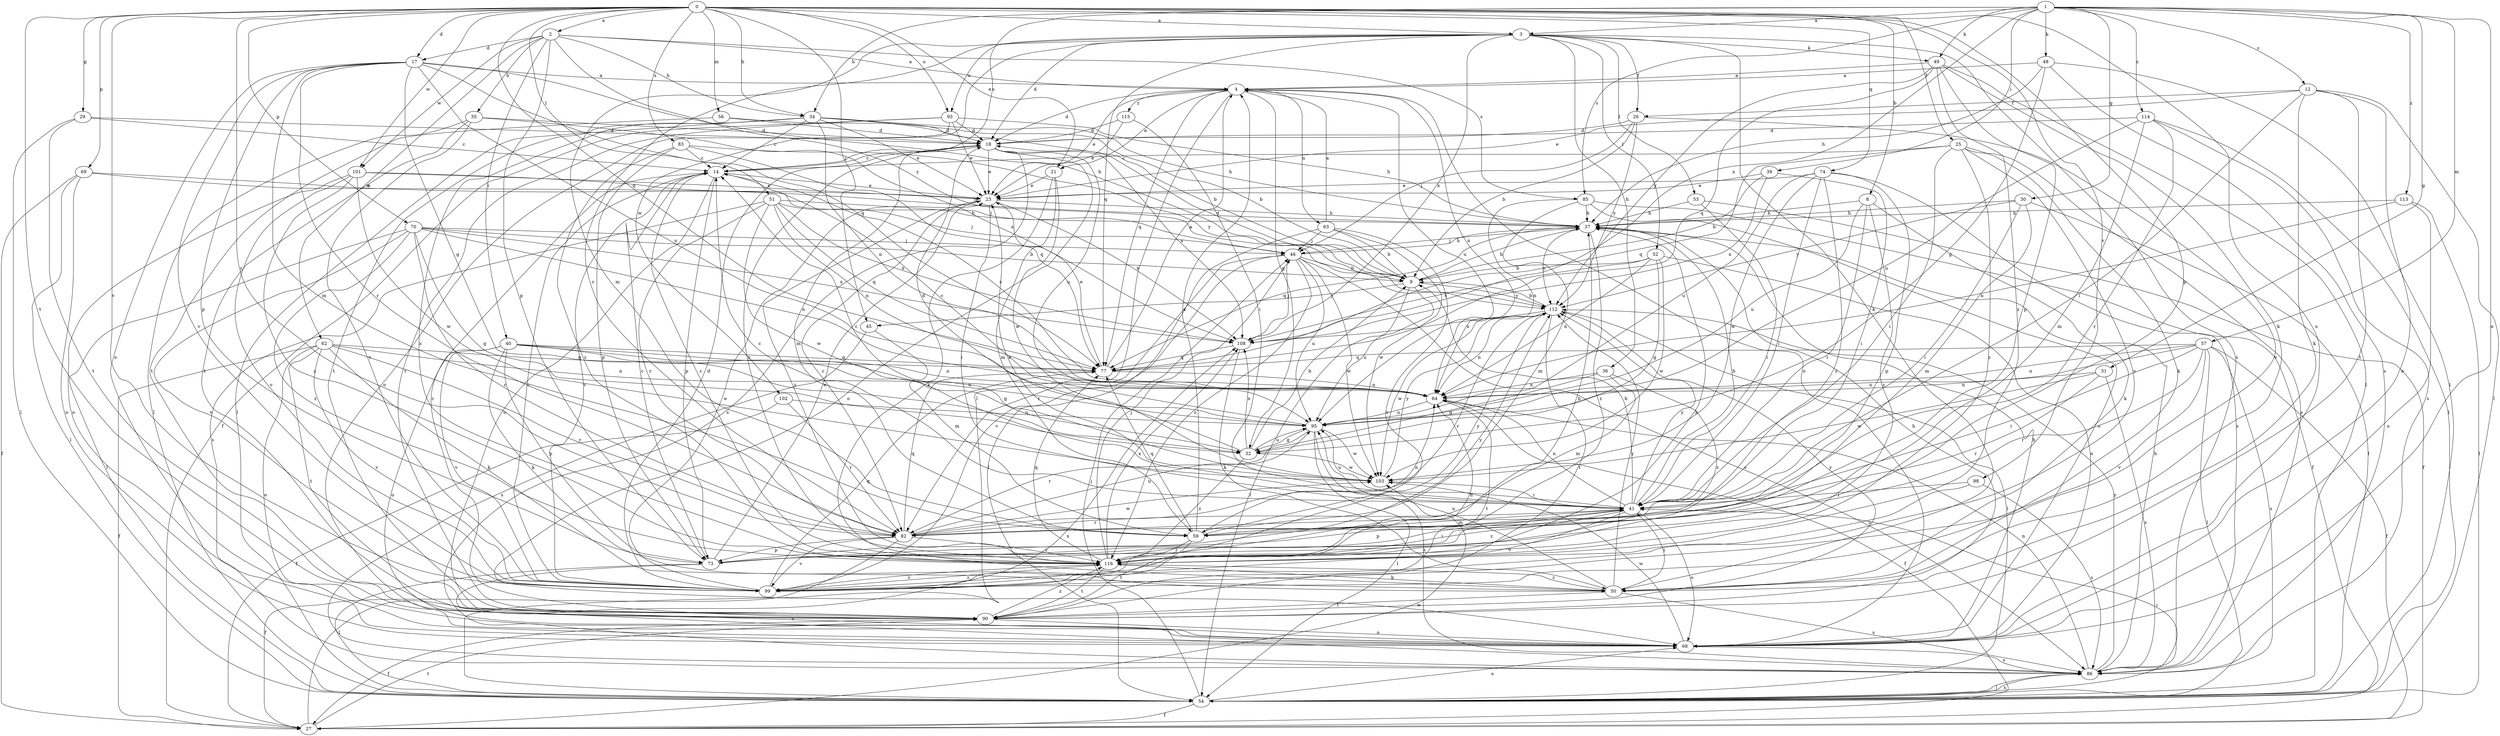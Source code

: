 strict digraph  {
0;
1;
2;
3;
4;
8;
9;
12;
14;
17;
18;
21;
23;
25;
26;
27;
29;
30;
31;
32;
34;
35;
36;
37;
39;
40;
41;
45;
46;
48;
49;
50;
51;
52;
53;
54;
56;
57;
59;
62;
63;
64;
68;
69;
70;
73;
74;
77;
82;
83;
85;
86;
90;
93;
95;
98;
99;
101;
102;
103;
108;
112;
113;
114;
115;
116;
0 -> 2  [label=a];
0 -> 3  [label=a];
0 -> 8  [label=b];
0 -> 17  [label=d];
0 -> 21  [label=e];
0 -> 25  [label=f];
0 -> 29  [label=g];
0 -> 34  [label=h];
0 -> 45  [label=j];
0 -> 51  [label=l];
0 -> 56  [label=m];
0 -> 68  [label=o];
0 -> 69  [label=p];
0 -> 70  [label=p];
0 -> 73  [label=p];
0 -> 74  [label=q];
0 -> 77  [label=q];
0 -> 82  [label=r];
0 -> 83  [label=s];
0 -> 90  [label=t];
0 -> 93  [label=u];
0 -> 98  [label=v];
0 -> 99  [label=v];
0 -> 101  [label=w];
1 -> 3  [label=a];
1 -> 12  [label=c];
1 -> 14  [label=c];
1 -> 30  [label=g];
1 -> 31  [label=g];
1 -> 34  [label=h];
1 -> 39  [label=i];
1 -> 48  [label=k];
1 -> 49  [label=k];
1 -> 57  [label=m];
1 -> 68  [label=o];
1 -> 85  [label=s];
1 -> 108  [label=x];
1 -> 113  [label=z];
1 -> 114  [label=z];
2 -> 4  [label=a];
2 -> 17  [label=d];
2 -> 34  [label=h];
2 -> 35  [label=h];
2 -> 40  [label=i];
2 -> 62  [label=n];
2 -> 73  [label=p];
2 -> 85  [label=s];
2 -> 101  [label=w];
2 -> 112  [label=y];
3 -> 18  [label=d];
3 -> 26  [label=f];
3 -> 36  [label=h];
3 -> 49  [label=k];
3 -> 50  [label=k];
3 -> 52  [label=l];
3 -> 53  [label=l];
3 -> 59  [label=m];
3 -> 77  [label=q];
3 -> 82  [label=r];
3 -> 86  [label=s];
3 -> 93  [label=u];
3 -> 102  [label=w];
3 -> 108  [label=x];
4 -> 18  [label=d];
4 -> 21  [label=e];
4 -> 23  [label=e];
4 -> 32  [label=g];
4 -> 54  [label=l];
4 -> 63  [label=n];
4 -> 64  [label=n];
4 -> 68  [label=o];
4 -> 77  [label=q];
4 -> 95  [label=u];
4 -> 115  [label=z];
8 -> 37  [label=h];
8 -> 41  [label=i];
8 -> 50  [label=k];
8 -> 95  [label=u];
8 -> 116  [label=z];
9 -> 18  [label=d];
9 -> 37  [label=h];
9 -> 45  [label=j];
9 -> 54  [label=l];
9 -> 95  [label=u];
9 -> 112  [label=y];
12 -> 23  [label=e];
12 -> 26  [label=f];
12 -> 41  [label=i];
12 -> 50  [label=k];
12 -> 54  [label=l];
12 -> 68  [label=o];
12 -> 90  [label=t];
14 -> 23  [label=e];
14 -> 68  [label=o];
14 -> 73  [label=p];
14 -> 99  [label=v];
17 -> 4  [label=a];
17 -> 9  [label=b];
17 -> 32  [label=g];
17 -> 59  [label=m];
17 -> 68  [label=o];
17 -> 73  [label=p];
17 -> 77  [label=q];
17 -> 82  [label=r];
17 -> 95  [label=u];
17 -> 99  [label=v];
18 -> 14  [label=c];
18 -> 23  [label=e];
18 -> 59  [label=m];
18 -> 68  [label=o];
18 -> 86  [label=s];
18 -> 95  [label=u];
18 -> 108  [label=x];
18 -> 116  [label=z];
21 -> 23  [label=e];
21 -> 50  [label=k];
21 -> 59  [label=m];
21 -> 103  [label=w];
23 -> 37  [label=h];
23 -> 41  [label=i];
23 -> 82  [label=r];
23 -> 108  [label=x];
23 -> 116  [label=z];
25 -> 14  [label=c];
25 -> 41  [label=i];
25 -> 50  [label=k];
25 -> 77  [label=q];
25 -> 86  [label=s];
25 -> 99  [label=v];
25 -> 116  [label=z];
26 -> 9  [label=b];
26 -> 18  [label=d];
26 -> 46  [label=j];
26 -> 99  [label=v];
26 -> 112  [label=y];
27 -> 90  [label=t];
27 -> 103  [label=w];
27 -> 108  [label=x];
29 -> 14  [label=c];
29 -> 18  [label=d];
29 -> 54  [label=l];
29 -> 90  [label=t];
30 -> 37  [label=h];
30 -> 41  [label=i];
30 -> 54  [label=l];
30 -> 59  [label=m];
30 -> 112  [label=y];
31 -> 64  [label=n];
31 -> 82  [label=r];
31 -> 86  [label=s];
31 -> 103  [label=w];
32 -> 9  [label=b];
32 -> 18  [label=d];
32 -> 95  [label=u];
32 -> 103  [label=w];
32 -> 108  [label=x];
32 -> 116  [label=z];
34 -> 9  [label=b];
34 -> 14  [label=c];
34 -> 18  [label=d];
34 -> 23  [label=e];
34 -> 37  [label=h];
34 -> 54  [label=l];
34 -> 64  [label=n];
34 -> 90  [label=t];
34 -> 116  [label=z];
35 -> 18  [label=d];
35 -> 54  [label=l];
35 -> 90  [label=t];
35 -> 99  [label=v];
35 -> 108  [label=x];
36 -> 32  [label=g];
36 -> 59  [label=m];
36 -> 64  [label=n];
36 -> 116  [label=z];
37 -> 46  [label=j];
37 -> 77  [label=q];
37 -> 112  [label=y];
37 -> 116  [label=z];
39 -> 9  [label=b];
39 -> 23  [label=e];
39 -> 41  [label=i];
39 -> 108  [label=x];
40 -> 32  [label=g];
40 -> 50  [label=k];
40 -> 64  [label=n];
40 -> 68  [label=o];
40 -> 73  [label=p];
40 -> 77  [label=q];
40 -> 95  [label=u];
40 -> 99  [label=v];
41 -> 9  [label=b];
41 -> 14  [label=c];
41 -> 23  [label=e];
41 -> 37  [label=h];
41 -> 59  [label=m];
41 -> 64  [label=n];
41 -> 68  [label=o];
41 -> 73  [label=p];
41 -> 82  [label=r];
41 -> 95  [label=u];
41 -> 99  [label=v];
41 -> 112  [label=y];
41 -> 116  [label=z];
45 -> 59  [label=m];
45 -> 86  [label=s];
46 -> 9  [label=b];
46 -> 37  [label=h];
46 -> 82  [label=r];
46 -> 86  [label=s];
46 -> 95  [label=u];
46 -> 99  [label=v];
46 -> 103  [label=w];
46 -> 116  [label=z];
48 -> 4  [label=a];
48 -> 32  [label=g];
48 -> 37  [label=h];
48 -> 54  [label=l];
48 -> 86  [label=s];
49 -> 4  [label=a];
49 -> 50  [label=k];
49 -> 54  [label=l];
49 -> 73  [label=p];
49 -> 77  [label=q];
49 -> 112  [label=y];
49 -> 116  [label=z];
50 -> 41  [label=i];
50 -> 86  [label=s];
50 -> 90  [label=t];
50 -> 95  [label=u];
50 -> 112  [label=y];
50 -> 116  [label=z];
51 -> 37  [label=h];
51 -> 46  [label=j];
51 -> 64  [label=n];
51 -> 77  [label=q];
51 -> 82  [label=r];
51 -> 86  [label=s];
51 -> 103  [label=w];
51 -> 108  [label=x];
52 -> 9  [label=b];
52 -> 32  [label=g];
52 -> 64  [label=n];
52 -> 68  [label=o];
52 -> 103  [label=w];
52 -> 108  [label=x];
53 -> 27  [label=f];
53 -> 37  [label=h];
53 -> 41  [label=i];
54 -> 27  [label=f];
54 -> 41  [label=i];
54 -> 46  [label=j];
54 -> 68  [label=o];
54 -> 86  [label=s];
56 -> 9  [label=b];
56 -> 18  [label=d];
56 -> 90  [label=t];
57 -> 27  [label=f];
57 -> 41  [label=i];
57 -> 54  [label=l];
57 -> 64  [label=n];
57 -> 77  [label=q];
57 -> 82  [label=r];
57 -> 86  [label=s];
57 -> 95  [label=u];
57 -> 99  [label=v];
59 -> 4  [label=a];
59 -> 64  [label=n];
59 -> 77  [label=q];
59 -> 90  [label=t];
59 -> 112  [label=y];
59 -> 116  [label=z];
62 -> 27  [label=f];
62 -> 50  [label=k];
62 -> 64  [label=n];
62 -> 68  [label=o];
62 -> 77  [label=q];
62 -> 82  [label=r];
62 -> 90  [label=t];
62 -> 99  [label=v];
63 -> 4  [label=a];
63 -> 9  [label=b];
63 -> 46  [label=j];
63 -> 54  [label=l];
63 -> 99  [label=v];
63 -> 103  [label=w];
64 -> 14  [label=c];
64 -> 27  [label=f];
64 -> 90  [label=t];
64 -> 95  [label=u];
68 -> 37  [label=h];
68 -> 86  [label=s];
68 -> 103  [label=w];
69 -> 23  [label=e];
69 -> 27  [label=f];
69 -> 46  [label=j];
69 -> 54  [label=l];
69 -> 68  [label=o];
70 -> 9  [label=b];
70 -> 32  [label=g];
70 -> 46  [label=j];
70 -> 54  [label=l];
70 -> 64  [label=n];
70 -> 82  [label=r];
70 -> 99  [label=v];
70 -> 108  [label=x];
70 -> 116  [label=z];
73 -> 14  [label=c];
73 -> 23  [label=e];
73 -> 41  [label=i];
73 -> 54  [label=l];
73 -> 86  [label=s];
73 -> 112  [label=y];
74 -> 23  [label=e];
74 -> 41  [label=i];
74 -> 73  [label=p];
74 -> 86  [label=s];
74 -> 95  [label=u];
74 -> 103  [label=w];
74 -> 116  [label=z];
77 -> 4  [label=a];
77 -> 23  [label=e];
77 -> 64  [label=n];
82 -> 27  [label=f];
82 -> 73  [label=p];
82 -> 77  [label=q];
82 -> 95  [label=u];
82 -> 99  [label=v];
82 -> 103  [label=w];
82 -> 116  [label=z];
83 -> 14  [label=c];
83 -> 73  [label=p];
83 -> 77  [label=q];
83 -> 112  [label=y];
83 -> 116  [label=z];
85 -> 27  [label=f];
85 -> 37  [label=h];
85 -> 59  [label=m];
85 -> 64  [label=n];
85 -> 68  [label=o];
86 -> 37  [label=h];
86 -> 54  [label=l];
86 -> 64  [label=n];
86 -> 112  [label=y];
90 -> 14  [label=c];
90 -> 27  [label=f];
90 -> 37  [label=h];
90 -> 68  [label=o];
90 -> 112  [label=y];
90 -> 116  [label=z];
93 -> 18  [label=d];
93 -> 23  [label=e];
93 -> 27  [label=f];
93 -> 37  [label=h];
93 -> 68  [label=o];
93 -> 90  [label=t];
95 -> 14  [label=c];
95 -> 32  [label=g];
95 -> 54  [label=l];
95 -> 82  [label=r];
95 -> 86  [label=s];
95 -> 103  [label=w];
98 -> 41  [label=i];
98 -> 86  [label=s];
98 -> 116  [label=z];
99 -> 14  [label=c];
99 -> 18  [label=d];
99 -> 23  [label=e];
99 -> 37  [label=h];
99 -> 64  [label=n];
99 -> 77  [label=q];
99 -> 116  [label=z];
101 -> 23  [label=e];
101 -> 37  [label=h];
101 -> 68  [label=o];
101 -> 99  [label=v];
101 -> 103  [label=w];
101 -> 116  [label=z];
102 -> 27  [label=f];
102 -> 82  [label=r];
102 -> 95  [label=u];
103 -> 14  [label=c];
103 -> 41  [label=i];
103 -> 112  [label=y];
108 -> 46  [label=j];
108 -> 50  [label=k];
108 -> 77  [label=q];
112 -> 9  [label=b];
112 -> 54  [label=l];
112 -> 64  [label=n];
112 -> 82  [label=r];
112 -> 90  [label=t];
112 -> 103  [label=w];
112 -> 108  [label=x];
113 -> 37  [label=h];
113 -> 54  [label=l];
113 -> 64  [label=n];
113 -> 68  [label=o];
114 -> 18  [label=d];
114 -> 54  [label=l];
114 -> 59  [label=m];
114 -> 82  [label=r];
114 -> 86  [label=s];
114 -> 95  [label=u];
115 -> 18  [label=d];
115 -> 23  [label=e];
115 -> 41  [label=i];
116 -> 14  [label=c];
116 -> 37  [label=h];
116 -> 46  [label=j];
116 -> 50  [label=k];
116 -> 77  [label=q];
116 -> 90  [label=t];
116 -> 99  [label=v];
116 -> 108  [label=x];
}
